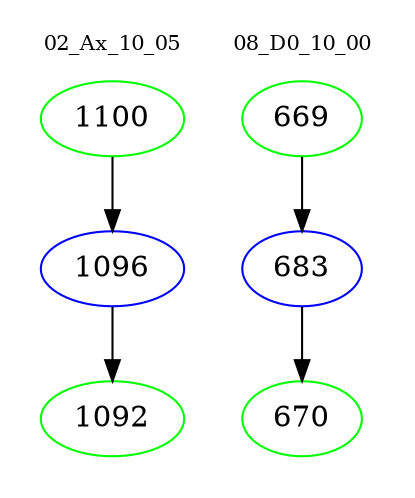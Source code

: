 digraph{
subgraph cluster_0 {
color = white
label = "02_Ax_10_05";
fontsize=10;
T0_1100 [label="1100", color="green"]
T0_1100 -> T0_1096 [color="black"]
T0_1096 [label="1096", color="blue"]
T0_1096 -> T0_1092 [color="black"]
T0_1092 [label="1092", color="green"]
}
subgraph cluster_1 {
color = white
label = "08_D0_10_00";
fontsize=10;
T1_669 [label="669", color="green"]
T1_669 -> T1_683 [color="black"]
T1_683 [label="683", color="blue"]
T1_683 -> T1_670 [color="black"]
T1_670 [label="670", color="green"]
}
}
